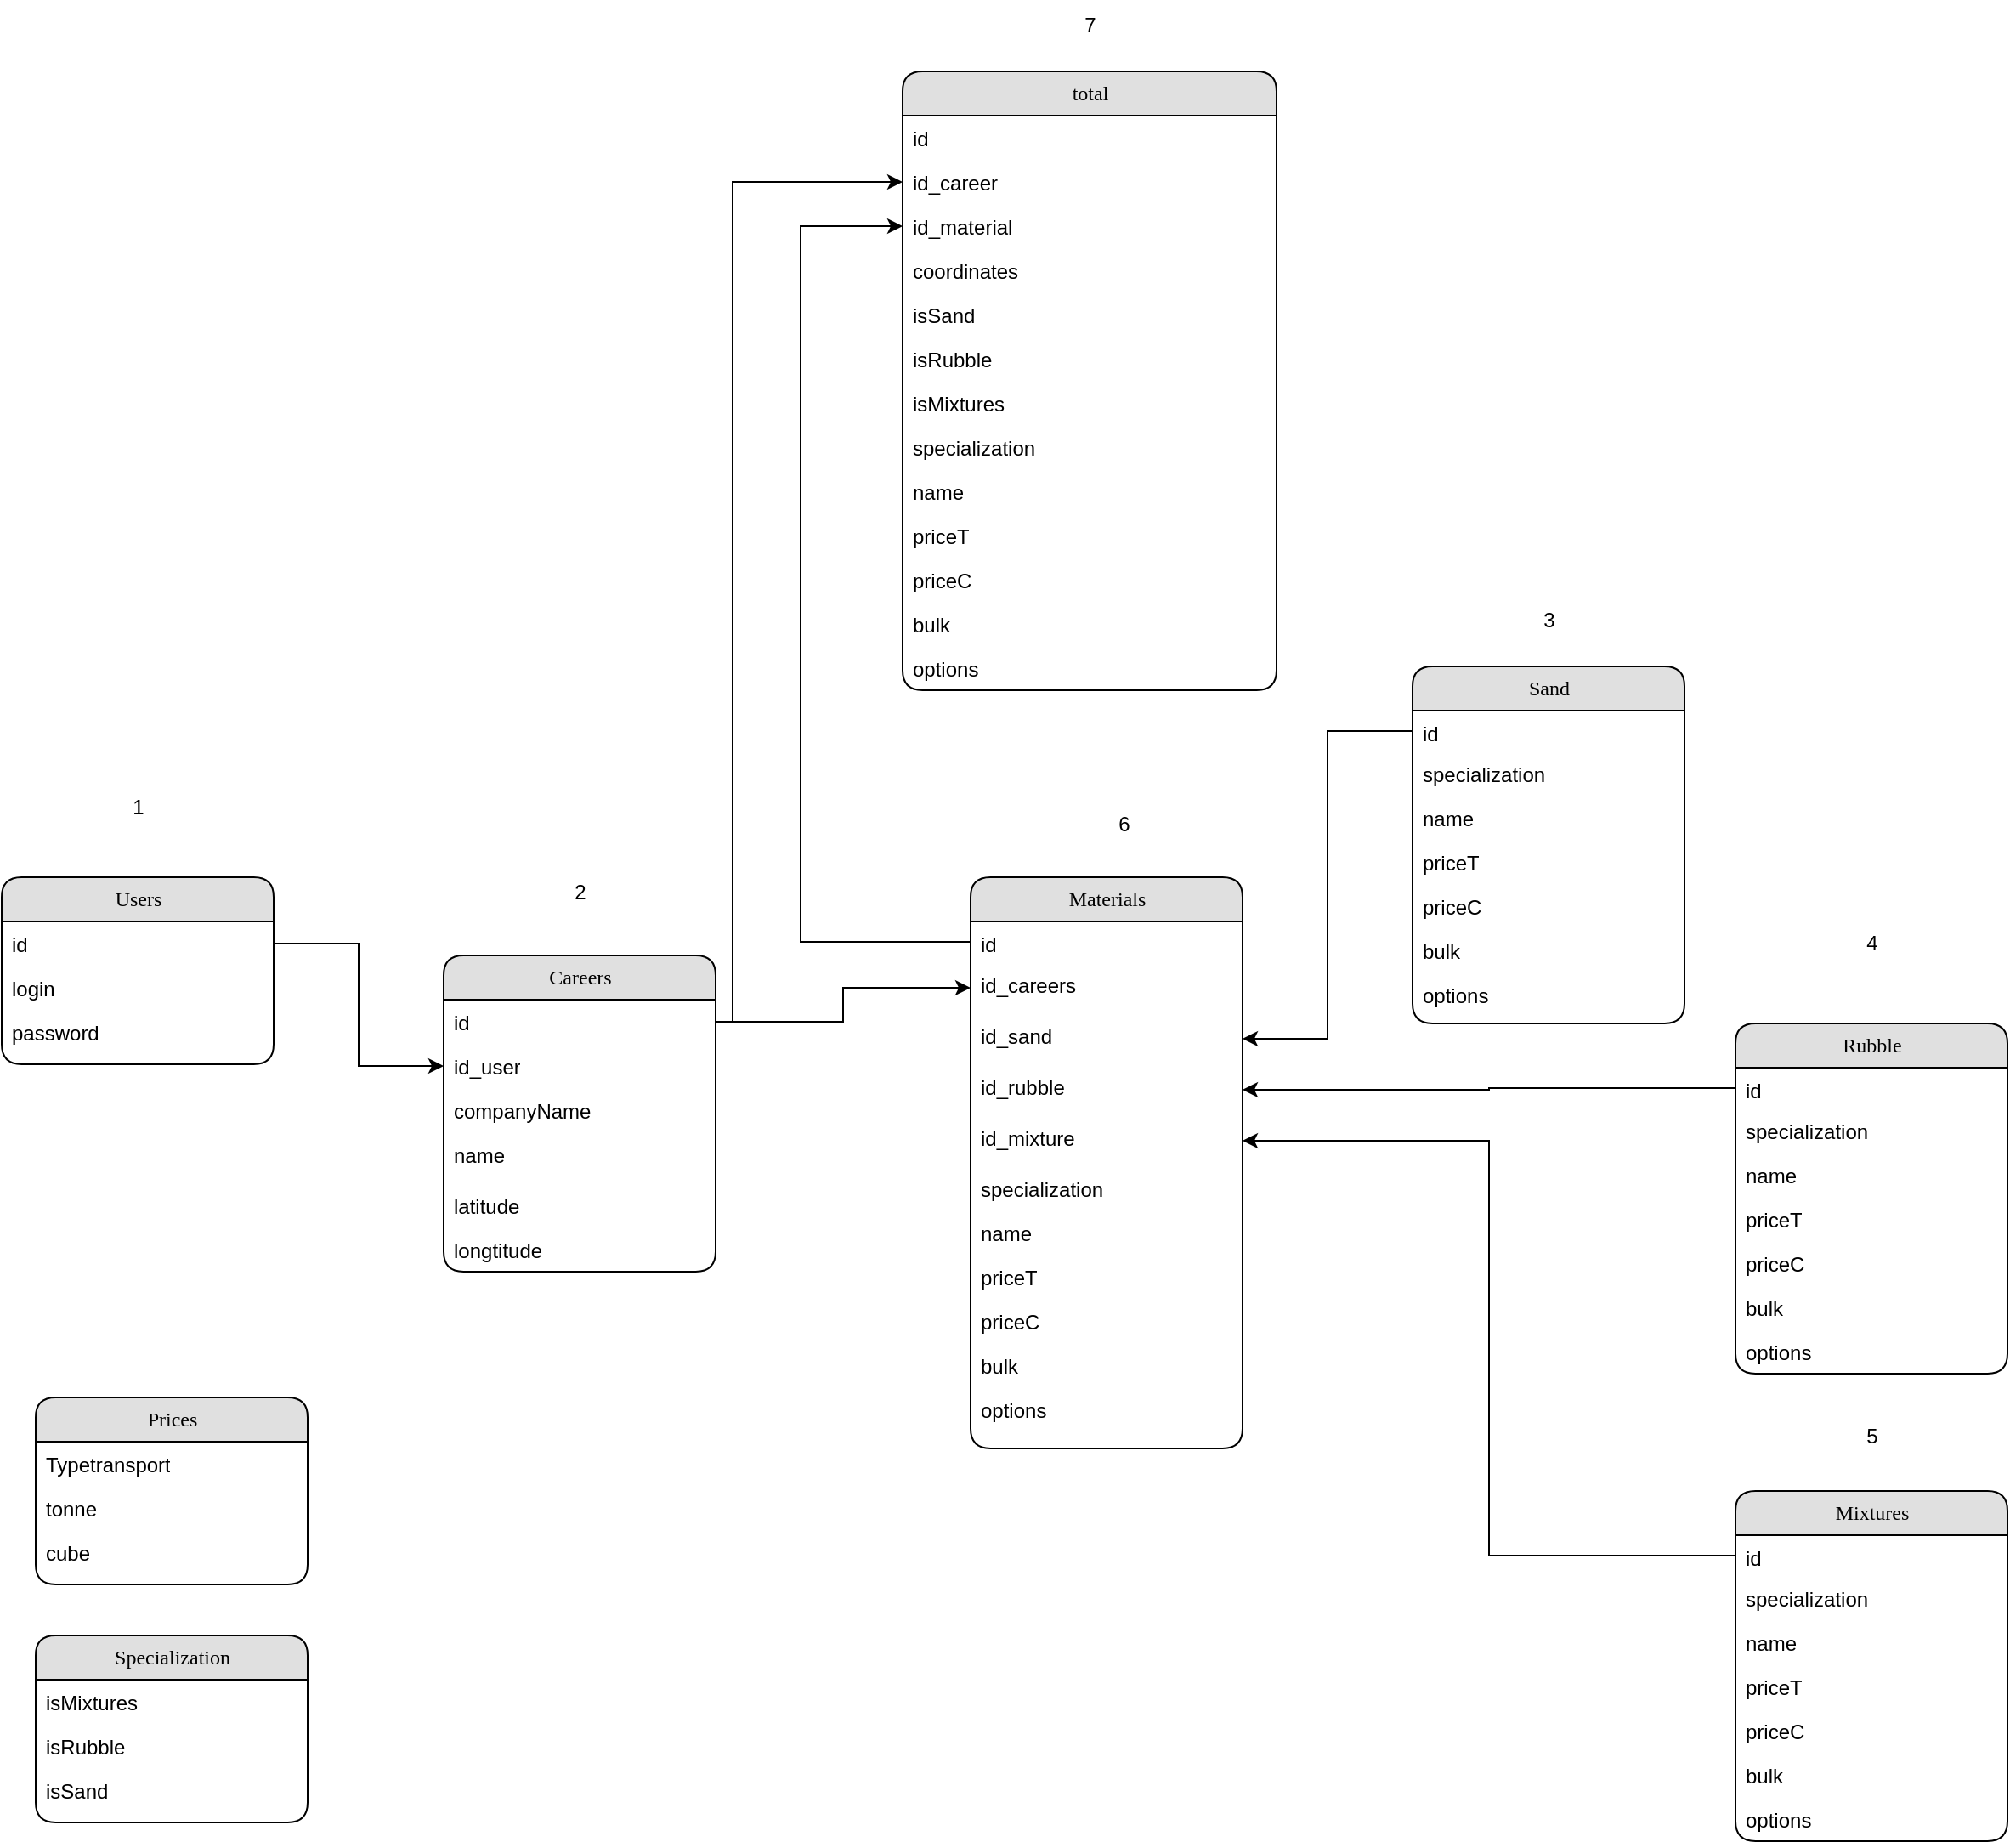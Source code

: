 <mxfile version="27.1.4">
  <diagram name="Page-1" id="b520641d-4fe3-3701-9064-5fc419738815">
    <mxGraphModel dx="1737" dy="1787" grid="1" gridSize="10" guides="1" tooltips="1" connect="1" arrows="1" fold="1" page="1" pageScale="1" pageWidth="1100" pageHeight="850" background="none" math="0" shadow="0">
      <root>
        <mxCell id="0" />
        <mxCell id="1" parent="0" />
        <mxCell id="21ea969265ad0168-6" value="Careers" style="swimlane;html=1;fontStyle=0;childLayout=stackLayout;horizontal=1;startSize=26;fillColor=#e0e0e0;horizontalStack=0;resizeParent=1;resizeLast=0;collapsible=1;marginBottom=0;swimlaneFillColor=#ffffff;align=center;rounded=1;shadow=0;comic=0;labelBackgroundColor=none;strokeWidth=1;fontFamily=Verdana;fontSize=12" parent="1" vertex="1">
          <mxGeometry x="260" y="110" width="160" height="186" as="geometry" />
        </mxCell>
        <mxCell id="21ea969265ad0168-7" value="id" style="text;html=1;strokeColor=none;fillColor=none;spacingLeft=4;spacingRight=4;whiteSpace=wrap;overflow=hidden;rotatable=0;points=[[0,0.5],[1,0.5]];portConstraint=eastwest;" parent="21ea969265ad0168-6" vertex="1">
          <mxGeometry y="26" width="160" height="26" as="geometry" />
        </mxCell>
        <mxCell id="IM_hymmsXFYvkSgC4gn_-39" value="id_user" style="text;html=1;strokeColor=none;fillColor=none;spacingLeft=4;spacingRight=4;whiteSpace=wrap;overflow=hidden;rotatable=0;points=[[0,0.5],[1,0.5]];portConstraint=eastwest;" parent="21ea969265ad0168-6" vertex="1">
          <mxGeometry y="52" width="160" height="26" as="geometry" />
        </mxCell>
        <mxCell id="21ea969265ad0168-9" value="companyName" style="text;html=1;strokeColor=none;fillColor=none;spacingLeft=4;spacingRight=4;whiteSpace=wrap;overflow=hidden;rotatable=0;points=[[0,0.5],[1,0.5]];portConstraint=eastwest;" parent="21ea969265ad0168-6" vertex="1">
          <mxGeometry y="78" width="160" height="26" as="geometry" />
        </mxCell>
        <mxCell id="21ea969265ad0168-8" value="name" style="text;html=1;strokeColor=none;fillColor=none;spacingLeft=4;spacingRight=4;whiteSpace=wrap;overflow=hidden;rotatable=0;points=[[0,0.5],[1,0.5]];portConstraint=eastwest;" parent="21ea969265ad0168-6" vertex="1">
          <mxGeometry y="104" width="160" height="30" as="geometry" />
        </mxCell>
        <mxCell id="SzOvwqK8EvKDhXpQWrAO-1" value="latitude" style="text;html=1;strokeColor=none;fillColor=none;spacingLeft=4;spacingRight=4;whiteSpace=wrap;overflow=hidden;rotatable=0;points=[[0,0.5],[1,0.5]];portConstraint=eastwest;" vertex="1" parent="21ea969265ad0168-6">
          <mxGeometry y="134" width="160" height="26" as="geometry" />
        </mxCell>
        <mxCell id="SzOvwqK8EvKDhXpQWrAO-3" value="longtitude" style="text;html=1;strokeColor=none;fillColor=none;spacingLeft=4;spacingRight=4;whiteSpace=wrap;overflow=hidden;rotatable=0;points=[[0,0.5],[1,0.5]];portConstraint=eastwest;" vertex="1" parent="21ea969265ad0168-6">
          <mxGeometry y="160" width="160" height="26" as="geometry" />
        </mxCell>
        <mxCell id="21ea969265ad0168-14" value="Specialization" style="swimlane;html=1;fontStyle=0;childLayout=stackLayout;horizontal=1;startSize=26;fillColor=#e0e0e0;horizontalStack=0;resizeParent=1;resizeLast=0;collapsible=1;marginBottom=0;swimlaneFillColor=#ffffff;align=center;rounded=1;shadow=0;comic=0;labelBackgroundColor=none;strokeWidth=1;fontFamily=Verdana;fontSize=12" parent="1" vertex="1">
          <mxGeometry x="20" y="510" width="160" height="110" as="geometry" />
        </mxCell>
        <mxCell id="1sjS8D4inH4COPw_QAbC-10" value="isMixtures" style="text;html=1;strokeColor=none;fillColor=none;spacingLeft=4;spacingRight=4;whiteSpace=wrap;overflow=hidden;rotatable=0;points=[[0,0.5],[1,0.5]];portConstraint=eastwest;" parent="21ea969265ad0168-14" vertex="1">
          <mxGeometry y="26" width="160" height="26" as="geometry" />
        </mxCell>
        <mxCell id="1sjS8D4inH4COPw_QAbC-9" value="isRubble" style="text;html=1;strokeColor=none;fillColor=none;spacingLeft=4;spacingRight=4;whiteSpace=wrap;overflow=hidden;rotatable=0;points=[[0,0.5],[1,0.5]];portConstraint=eastwest;" parent="21ea969265ad0168-14" vertex="1">
          <mxGeometry y="52" width="160" height="26" as="geometry" />
        </mxCell>
        <mxCell id="1sjS8D4inH4COPw_QAbC-8" value="isSand" style="text;html=1;strokeColor=none;fillColor=none;spacingLeft=4;spacingRight=4;whiteSpace=wrap;overflow=hidden;rotatable=0;points=[[0,0.5],[1,0.5]];portConstraint=eastwest;" parent="21ea969265ad0168-14" vertex="1">
          <mxGeometry y="78" width="160" height="26" as="geometry" />
        </mxCell>
        <mxCell id="IM_hymmsXFYvkSgC4gn_-1" value="Users" style="swimlane;html=1;fontStyle=0;childLayout=stackLayout;horizontal=1;startSize=26;fillColor=#e0e0e0;horizontalStack=0;resizeParent=1;resizeLast=0;collapsible=1;marginBottom=0;swimlaneFillColor=#ffffff;align=center;rounded=1;shadow=0;comic=0;labelBackgroundColor=none;strokeWidth=1;fontFamily=Verdana;fontSize=12" parent="1" vertex="1">
          <mxGeometry y="64" width="160" height="110" as="geometry" />
        </mxCell>
        <mxCell id="IM_hymmsXFYvkSgC4gn_-2" value="id" style="text;html=1;strokeColor=none;fillColor=none;spacingLeft=4;spacingRight=4;whiteSpace=wrap;overflow=hidden;rotatable=0;points=[[0,0.5],[1,0.5]];portConstraint=eastwest;" parent="IM_hymmsXFYvkSgC4gn_-1" vertex="1">
          <mxGeometry y="26" width="160" height="26" as="geometry" />
        </mxCell>
        <mxCell id="IM_hymmsXFYvkSgC4gn_-3" value="login" style="text;html=1;strokeColor=none;fillColor=none;spacingLeft=4;spacingRight=4;whiteSpace=wrap;overflow=hidden;rotatable=0;points=[[0,0.5],[1,0.5]];portConstraint=eastwest;" parent="IM_hymmsXFYvkSgC4gn_-1" vertex="1">
          <mxGeometry y="52" width="160" height="26" as="geometry" />
        </mxCell>
        <mxCell id="IM_hymmsXFYvkSgC4gn_-4" value="password" style="text;html=1;strokeColor=none;fillColor=none;spacingLeft=4;spacingRight=4;whiteSpace=wrap;overflow=hidden;rotatable=0;points=[[0,0.5],[1,0.5]];portConstraint=eastwest;" parent="IM_hymmsXFYvkSgC4gn_-1" vertex="1">
          <mxGeometry y="78" width="160" height="26" as="geometry" />
        </mxCell>
        <mxCell id="IM_hymmsXFYvkSgC4gn_-5" value="Sand" style="swimlane;html=1;fontStyle=0;childLayout=stackLayout;horizontal=1;startSize=26;fillColor=#e0e0e0;horizontalStack=0;resizeParent=1;resizeLast=0;collapsible=1;marginBottom=0;swimlaneFillColor=#ffffff;align=center;rounded=1;shadow=0;comic=0;labelBackgroundColor=none;strokeWidth=1;fontFamily=Verdana;fontSize=12" parent="1" vertex="1">
          <mxGeometry x="830" y="-60" width="160" height="210" as="geometry" />
        </mxCell>
        <mxCell id="IM_hymmsXFYvkSgC4gn_-72" value="id" style="text;html=1;strokeColor=none;fillColor=none;spacingLeft=4;spacingRight=4;whiteSpace=wrap;overflow=hidden;rotatable=0;points=[[0,0.5],[1,0.5]];portConstraint=eastwest;" parent="IM_hymmsXFYvkSgC4gn_-5" vertex="1">
          <mxGeometry y="26" width="160" height="24" as="geometry" />
        </mxCell>
        <mxCell id="IM_hymmsXFYvkSgC4gn_-6" value="specialization" style="text;html=1;strokeColor=none;fillColor=none;spacingLeft=4;spacingRight=4;whiteSpace=wrap;overflow=hidden;rotatable=0;points=[[0,0.5],[1,0.5]];portConstraint=eastwest;" parent="IM_hymmsXFYvkSgC4gn_-5" vertex="1">
          <mxGeometry y="50" width="160" height="26" as="geometry" />
        </mxCell>
        <mxCell id="IM_hymmsXFYvkSgC4gn_-7" value="name" style="text;html=1;strokeColor=none;fillColor=none;spacingLeft=4;spacingRight=4;whiteSpace=wrap;overflow=hidden;rotatable=0;points=[[0,0.5],[1,0.5]];portConstraint=eastwest;" parent="IM_hymmsXFYvkSgC4gn_-5" vertex="1">
          <mxGeometry y="76" width="160" height="26" as="geometry" />
        </mxCell>
        <mxCell id="IM_hymmsXFYvkSgC4gn_-8" value="priceT" style="text;html=1;strokeColor=none;fillColor=none;spacingLeft=4;spacingRight=4;whiteSpace=wrap;overflow=hidden;rotatable=0;points=[[0,0.5],[1,0.5]];portConstraint=eastwest;" parent="IM_hymmsXFYvkSgC4gn_-5" vertex="1">
          <mxGeometry y="102" width="160" height="26" as="geometry" />
        </mxCell>
        <mxCell id="IM_hymmsXFYvkSgC4gn_-9" value="priceC" style="text;html=1;strokeColor=none;fillColor=none;spacingLeft=4;spacingRight=4;whiteSpace=wrap;overflow=hidden;rotatable=0;points=[[0,0.5],[1,0.5]];portConstraint=eastwest;" parent="IM_hymmsXFYvkSgC4gn_-5" vertex="1">
          <mxGeometry y="128" width="160" height="26" as="geometry" />
        </mxCell>
        <mxCell id="IM_hymmsXFYvkSgC4gn_-23" value="bulk" style="text;html=1;strokeColor=none;fillColor=none;spacingLeft=4;spacingRight=4;whiteSpace=wrap;overflow=hidden;rotatable=0;points=[[0,0.5],[1,0.5]];portConstraint=eastwest;" parent="IM_hymmsXFYvkSgC4gn_-5" vertex="1">
          <mxGeometry y="154" width="160" height="26" as="geometry" />
        </mxCell>
        <mxCell id="IM_hymmsXFYvkSgC4gn_-24" value="options" style="text;html=1;strokeColor=none;fillColor=none;spacingLeft=4;spacingRight=4;whiteSpace=wrap;overflow=hidden;rotatable=0;points=[[0,0.5],[1,0.5]];portConstraint=eastwest;" parent="IM_hymmsXFYvkSgC4gn_-5" vertex="1">
          <mxGeometry y="180" width="160" height="24" as="geometry" />
        </mxCell>
        <mxCell id="IM_hymmsXFYvkSgC4gn_-15" value="Prices" style="swimlane;html=1;fontStyle=0;childLayout=stackLayout;horizontal=1;startSize=26;fillColor=#e0e0e0;horizontalStack=0;resizeParent=1;resizeLast=0;collapsible=1;marginBottom=0;swimlaneFillColor=#ffffff;align=center;rounded=1;shadow=0;comic=0;labelBackgroundColor=none;strokeWidth=1;fontFamily=Verdana;fontSize=12" parent="1" vertex="1">
          <mxGeometry x="20" y="370" width="160" height="110" as="geometry" />
        </mxCell>
        <mxCell id="IM_hymmsXFYvkSgC4gn_-16" value="Typetransport" style="text;html=1;strokeColor=none;fillColor=none;spacingLeft=4;spacingRight=4;whiteSpace=wrap;overflow=hidden;rotatable=0;points=[[0,0.5],[1,0.5]];portConstraint=eastwest;" parent="IM_hymmsXFYvkSgC4gn_-15" vertex="1">
          <mxGeometry y="26" width="160" height="26" as="geometry" />
        </mxCell>
        <mxCell id="IM_hymmsXFYvkSgC4gn_-17" value="tonne" style="text;html=1;strokeColor=none;fillColor=none;spacingLeft=4;spacingRight=4;whiteSpace=wrap;overflow=hidden;rotatable=0;points=[[0,0.5],[1,0.5]];portConstraint=eastwest;" parent="IM_hymmsXFYvkSgC4gn_-15" vertex="1">
          <mxGeometry y="52" width="160" height="26" as="geometry" />
        </mxCell>
        <mxCell id="IM_hymmsXFYvkSgC4gn_-18" value="cube" style="text;html=1;strokeColor=none;fillColor=none;spacingLeft=4;spacingRight=4;whiteSpace=wrap;overflow=hidden;rotatable=0;points=[[0,0.5],[1,0.5]];portConstraint=eastwest;" parent="IM_hymmsXFYvkSgC4gn_-15" vertex="1">
          <mxGeometry y="78" width="160" height="26" as="geometry" />
        </mxCell>
        <mxCell id="IM_hymmsXFYvkSgC4gn_-25" value="Rubble" style="swimlane;html=1;fontStyle=0;childLayout=stackLayout;horizontal=1;startSize=26;fillColor=#e0e0e0;horizontalStack=0;resizeParent=1;resizeLast=0;collapsible=1;marginBottom=0;swimlaneFillColor=#ffffff;align=center;rounded=1;shadow=0;comic=0;labelBackgroundColor=none;strokeWidth=1;fontFamily=Verdana;fontSize=12" parent="1" vertex="1">
          <mxGeometry x="1020" y="150" width="160" height="206" as="geometry" />
        </mxCell>
        <mxCell id="IM_hymmsXFYvkSgC4gn_-74" value="id" style="text;html=1;strokeColor=none;fillColor=none;spacingLeft=4;spacingRight=4;whiteSpace=wrap;overflow=hidden;rotatable=0;points=[[0,0.5],[1,0.5]];portConstraint=eastwest;" parent="IM_hymmsXFYvkSgC4gn_-25" vertex="1">
          <mxGeometry y="26" width="160" height="24" as="geometry" />
        </mxCell>
        <mxCell id="IM_hymmsXFYvkSgC4gn_-26" value="specialization" style="text;html=1;strokeColor=none;fillColor=none;spacingLeft=4;spacingRight=4;whiteSpace=wrap;overflow=hidden;rotatable=0;points=[[0,0.5],[1,0.5]];portConstraint=eastwest;" parent="IM_hymmsXFYvkSgC4gn_-25" vertex="1">
          <mxGeometry y="50" width="160" height="26" as="geometry" />
        </mxCell>
        <mxCell id="IM_hymmsXFYvkSgC4gn_-27" value="name" style="text;html=1;strokeColor=none;fillColor=none;spacingLeft=4;spacingRight=4;whiteSpace=wrap;overflow=hidden;rotatable=0;points=[[0,0.5],[1,0.5]];portConstraint=eastwest;" parent="IM_hymmsXFYvkSgC4gn_-25" vertex="1">
          <mxGeometry y="76" width="160" height="26" as="geometry" />
        </mxCell>
        <mxCell id="IM_hymmsXFYvkSgC4gn_-28" value="priceT" style="text;html=1;strokeColor=none;fillColor=none;spacingLeft=4;spacingRight=4;whiteSpace=wrap;overflow=hidden;rotatable=0;points=[[0,0.5],[1,0.5]];portConstraint=eastwest;" parent="IM_hymmsXFYvkSgC4gn_-25" vertex="1">
          <mxGeometry y="102" width="160" height="26" as="geometry" />
        </mxCell>
        <mxCell id="IM_hymmsXFYvkSgC4gn_-29" value="priceC" style="text;html=1;strokeColor=none;fillColor=none;spacingLeft=4;spacingRight=4;whiteSpace=wrap;overflow=hidden;rotatable=0;points=[[0,0.5],[1,0.5]];portConstraint=eastwest;" parent="IM_hymmsXFYvkSgC4gn_-25" vertex="1">
          <mxGeometry y="128" width="160" height="26" as="geometry" />
        </mxCell>
        <mxCell id="IM_hymmsXFYvkSgC4gn_-30" value="bulk" style="text;html=1;strokeColor=none;fillColor=none;spacingLeft=4;spacingRight=4;whiteSpace=wrap;overflow=hidden;rotatable=0;points=[[0,0.5],[1,0.5]];portConstraint=eastwest;" parent="IM_hymmsXFYvkSgC4gn_-25" vertex="1">
          <mxGeometry y="154" width="160" height="26" as="geometry" />
        </mxCell>
        <mxCell id="IM_hymmsXFYvkSgC4gn_-31" value="options" style="text;html=1;strokeColor=none;fillColor=none;spacingLeft=4;spacingRight=4;whiteSpace=wrap;overflow=hidden;rotatable=0;points=[[0,0.5],[1,0.5]];portConstraint=eastwest;" parent="IM_hymmsXFYvkSgC4gn_-25" vertex="1">
          <mxGeometry y="180" width="160" height="26" as="geometry" />
        </mxCell>
        <mxCell id="IM_hymmsXFYvkSgC4gn_-32" value="Mixtures" style="swimlane;html=1;fontStyle=0;childLayout=stackLayout;horizontal=1;startSize=26;fillColor=#e0e0e0;horizontalStack=0;resizeParent=1;resizeLast=0;collapsible=1;marginBottom=0;swimlaneFillColor=#ffffff;align=center;rounded=1;shadow=0;comic=0;labelBackgroundColor=none;strokeWidth=1;fontFamily=Verdana;fontSize=12" parent="1" vertex="1">
          <mxGeometry x="1020" y="425" width="160" height="206" as="geometry" />
        </mxCell>
        <mxCell id="IM_hymmsXFYvkSgC4gn_-73" value="id" style="text;html=1;strokeColor=none;fillColor=none;spacingLeft=4;spacingRight=4;whiteSpace=wrap;overflow=hidden;rotatable=0;points=[[0,0.5],[1,0.5]];portConstraint=eastwest;" parent="IM_hymmsXFYvkSgC4gn_-32" vertex="1">
          <mxGeometry y="26" width="160" height="24" as="geometry" />
        </mxCell>
        <mxCell id="IM_hymmsXFYvkSgC4gn_-33" value="specialization" style="text;html=1;strokeColor=none;fillColor=none;spacingLeft=4;spacingRight=4;whiteSpace=wrap;overflow=hidden;rotatable=0;points=[[0,0.5],[1,0.5]];portConstraint=eastwest;" parent="IM_hymmsXFYvkSgC4gn_-32" vertex="1">
          <mxGeometry y="50" width="160" height="26" as="geometry" />
        </mxCell>
        <mxCell id="IM_hymmsXFYvkSgC4gn_-34" value="name" style="text;html=1;strokeColor=none;fillColor=none;spacingLeft=4;spacingRight=4;whiteSpace=wrap;overflow=hidden;rotatable=0;points=[[0,0.5],[1,0.5]];portConstraint=eastwest;" parent="IM_hymmsXFYvkSgC4gn_-32" vertex="1">
          <mxGeometry y="76" width="160" height="26" as="geometry" />
        </mxCell>
        <mxCell id="IM_hymmsXFYvkSgC4gn_-35" value="priceT" style="text;html=1;strokeColor=none;fillColor=none;spacingLeft=4;spacingRight=4;whiteSpace=wrap;overflow=hidden;rotatable=0;points=[[0,0.5],[1,0.5]];portConstraint=eastwest;" parent="IM_hymmsXFYvkSgC4gn_-32" vertex="1">
          <mxGeometry y="102" width="160" height="26" as="geometry" />
        </mxCell>
        <mxCell id="IM_hymmsXFYvkSgC4gn_-36" value="priceC" style="text;html=1;strokeColor=none;fillColor=none;spacingLeft=4;spacingRight=4;whiteSpace=wrap;overflow=hidden;rotatable=0;points=[[0,0.5],[1,0.5]];portConstraint=eastwest;" parent="IM_hymmsXFYvkSgC4gn_-32" vertex="1">
          <mxGeometry y="128" width="160" height="26" as="geometry" />
        </mxCell>
        <mxCell id="IM_hymmsXFYvkSgC4gn_-37" value="bulk" style="text;html=1;strokeColor=none;fillColor=none;spacingLeft=4;spacingRight=4;whiteSpace=wrap;overflow=hidden;rotatable=0;points=[[0,0.5],[1,0.5]];portConstraint=eastwest;" parent="IM_hymmsXFYvkSgC4gn_-32" vertex="1">
          <mxGeometry y="154" width="160" height="26" as="geometry" />
        </mxCell>
        <mxCell id="IM_hymmsXFYvkSgC4gn_-38" value="options" style="text;html=1;strokeColor=none;fillColor=none;spacingLeft=4;spacingRight=4;whiteSpace=wrap;overflow=hidden;rotatable=0;points=[[0,0.5],[1,0.5]];portConstraint=eastwest;" parent="IM_hymmsXFYvkSgC4gn_-32" vertex="1">
          <mxGeometry y="180" width="160" height="26" as="geometry" />
        </mxCell>
        <mxCell id="IM_hymmsXFYvkSgC4gn_-41" style="edgeStyle=orthogonalEdgeStyle;rounded=0;orthogonalLoop=1;jettySize=auto;html=1;" parent="1" source="IM_hymmsXFYvkSgC4gn_-2" target="IM_hymmsXFYvkSgC4gn_-39" edge="1">
          <mxGeometry relative="1" as="geometry" />
        </mxCell>
        <mxCell id="IM_hymmsXFYvkSgC4gn_-42" value="total" style="swimlane;html=1;fontStyle=0;childLayout=stackLayout;horizontal=1;startSize=26;fillColor=#e0e0e0;horizontalStack=0;resizeParent=1;resizeLast=0;collapsible=1;marginBottom=0;swimlaneFillColor=#ffffff;align=center;rounded=1;shadow=0;comic=0;labelBackgroundColor=none;strokeWidth=1;fontFamily=Verdana;fontSize=12" parent="1" vertex="1">
          <mxGeometry x="530" y="-410" width="220" height="364" as="geometry">
            <mxRectangle x="490" y="550" width="70" height="30" as="alternateBounds" />
          </mxGeometry>
        </mxCell>
        <mxCell id="IM_hymmsXFYvkSgC4gn_-43" value="id" style="text;html=1;strokeColor=none;fillColor=none;spacingLeft=4;spacingRight=4;whiteSpace=wrap;overflow=hidden;rotatable=0;points=[[0,0.5],[1,0.5]];portConstraint=eastwest;" parent="IM_hymmsXFYvkSgC4gn_-42" vertex="1">
          <mxGeometry y="26" width="220" height="26" as="geometry" />
        </mxCell>
        <mxCell id="IM_hymmsXFYvkSgC4gn_-46" value="id_career" style="text;html=1;strokeColor=none;fillColor=none;spacingLeft=4;spacingRight=4;whiteSpace=wrap;overflow=hidden;rotatable=0;points=[[0,0.5],[1,0.5]];portConstraint=eastwest;" parent="IM_hymmsXFYvkSgC4gn_-42" vertex="1">
          <mxGeometry y="52" width="220" height="26" as="geometry" />
        </mxCell>
        <mxCell id="IM_hymmsXFYvkSgC4gn_-50" value="id_material" style="text;html=1;strokeColor=none;fillColor=none;spacingLeft=4;spacingRight=4;whiteSpace=wrap;overflow=hidden;rotatable=0;points=[[0,0.5],[1,0.5]];portConstraint=eastwest;" parent="IM_hymmsXFYvkSgC4gn_-42" vertex="1">
          <mxGeometry y="78" width="220" height="26" as="geometry" />
        </mxCell>
        <mxCell id="SzOvwqK8EvKDhXpQWrAO-2" value="coordinates" style="text;html=1;strokeColor=none;fillColor=none;spacingLeft=4;spacingRight=4;whiteSpace=wrap;overflow=hidden;rotatable=0;points=[[0,0.5],[1,0.5]];portConstraint=eastwest;" vertex="1" parent="IM_hymmsXFYvkSgC4gn_-42">
          <mxGeometry y="104" width="220" height="26" as="geometry" />
        </mxCell>
        <mxCell id="21ea969265ad0168-15" value="isSand" style="text;html=1;strokeColor=none;fillColor=none;spacingLeft=4;spacingRight=4;whiteSpace=wrap;overflow=hidden;rotatable=0;points=[[0,0.5],[1,0.5]];portConstraint=eastwest;" parent="IM_hymmsXFYvkSgC4gn_-42" vertex="1">
          <mxGeometry y="130" width="220" height="26" as="geometry" />
        </mxCell>
        <mxCell id="21ea969265ad0168-16" value="isRubble" style="text;html=1;strokeColor=none;fillColor=none;spacingLeft=4;spacingRight=4;whiteSpace=wrap;overflow=hidden;rotatable=0;points=[[0,0.5],[1,0.5]];portConstraint=eastwest;" parent="IM_hymmsXFYvkSgC4gn_-42" vertex="1">
          <mxGeometry y="156" width="220" height="26" as="geometry" />
        </mxCell>
        <mxCell id="21ea969265ad0168-17" value="isMixtures" style="text;html=1;strokeColor=none;fillColor=none;spacingLeft=4;spacingRight=4;whiteSpace=wrap;overflow=hidden;rotatable=0;points=[[0,0.5],[1,0.5]];portConstraint=eastwest;" parent="IM_hymmsXFYvkSgC4gn_-42" vertex="1">
          <mxGeometry y="182" width="220" height="26" as="geometry" />
        </mxCell>
        <mxCell id="IM_hymmsXFYvkSgC4gn_-54" value="specialization" style="text;html=1;strokeColor=none;fillColor=none;spacingLeft=4;spacingRight=4;whiteSpace=wrap;overflow=hidden;rotatable=0;points=[[0,0.5],[1,0.5]];portConstraint=eastwest;" parent="IM_hymmsXFYvkSgC4gn_-42" vertex="1">
          <mxGeometry y="208" width="220" height="26" as="geometry" />
        </mxCell>
        <mxCell id="IM_hymmsXFYvkSgC4gn_-53" value="name" style="text;html=1;strokeColor=none;fillColor=none;spacingLeft=4;spacingRight=4;whiteSpace=wrap;overflow=hidden;rotatable=0;points=[[0,0.5],[1,0.5]];portConstraint=eastwest;" parent="IM_hymmsXFYvkSgC4gn_-42" vertex="1">
          <mxGeometry y="234" width="220" height="26" as="geometry" />
        </mxCell>
        <mxCell id="IM_hymmsXFYvkSgC4gn_-52" value="priceT" style="text;html=1;strokeColor=none;fillColor=none;spacingLeft=4;spacingRight=4;whiteSpace=wrap;overflow=hidden;rotatable=0;points=[[0,0.5],[1,0.5]];portConstraint=eastwest;" parent="IM_hymmsXFYvkSgC4gn_-42" vertex="1">
          <mxGeometry y="260" width="220" height="26" as="geometry" />
        </mxCell>
        <mxCell id="IM_hymmsXFYvkSgC4gn_-51" value="priceC" style="text;html=1;strokeColor=none;fillColor=none;spacingLeft=4;spacingRight=4;whiteSpace=wrap;overflow=hidden;rotatable=0;points=[[0,0.5],[1,0.5]];portConstraint=eastwest;" parent="IM_hymmsXFYvkSgC4gn_-42" vertex="1">
          <mxGeometry y="286" width="220" height="26" as="geometry" />
        </mxCell>
        <mxCell id="IM_hymmsXFYvkSgC4gn_-56" value="bulk" style="text;html=1;strokeColor=none;fillColor=none;spacingLeft=4;spacingRight=4;whiteSpace=wrap;overflow=hidden;rotatable=0;points=[[0,0.5],[1,0.5]];portConstraint=eastwest;" parent="IM_hymmsXFYvkSgC4gn_-42" vertex="1">
          <mxGeometry y="312" width="220" height="26" as="geometry" />
        </mxCell>
        <mxCell id="IM_hymmsXFYvkSgC4gn_-57" value="options" style="text;html=1;strokeColor=none;fillColor=none;spacingLeft=4;spacingRight=4;whiteSpace=wrap;overflow=hidden;rotatable=0;points=[[0,0.5],[1,0.5]];portConstraint=eastwest;" parent="IM_hymmsXFYvkSgC4gn_-42" vertex="1">
          <mxGeometry y="338" width="220" height="26" as="geometry" />
        </mxCell>
        <mxCell id="IM_hymmsXFYvkSgC4gn_-58" value="Materials" style="swimlane;html=1;fontStyle=0;childLayout=stackLayout;horizontal=1;startSize=26;fillColor=#e0e0e0;horizontalStack=0;resizeParent=1;resizeLast=0;collapsible=1;marginBottom=0;swimlaneFillColor=#ffffff;align=center;rounded=1;shadow=0;comic=0;labelBackgroundColor=none;strokeWidth=1;fontFamily=Verdana;fontSize=12" parent="1" vertex="1">
          <mxGeometry x="570" y="64" width="160" height="336" as="geometry" />
        </mxCell>
        <mxCell id="IM_hymmsXFYvkSgC4gn_-65" value="id" style="text;html=1;strokeColor=none;fillColor=none;spacingLeft=4;spacingRight=4;whiteSpace=wrap;overflow=hidden;rotatable=0;points=[[0,0.5],[1,0.5]];portConstraint=eastwest;" parent="IM_hymmsXFYvkSgC4gn_-58" vertex="1">
          <mxGeometry y="26" width="160" height="24" as="geometry" />
        </mxCell>
        <mxCell id="IM_hymmsXFYvkSgC4gn_-66" value="id_careers" style="text;html=1;strokeColor=none;fillColor=none;spacingLeft=4;spacingRight=4;whiteSpace=wrap;overflow=hidden;rotatable=0;points=[[0,0.5],[1,0.5]];portConstraint=eastwest;" parent="IM_hymmsXFYvkSgC4gn_-58" vertex="1">
          <mxGeometry y="50" width="160" height="30" as="geometry" />
        </mxCell>
        <mxCell id="IM_hymmsXFYvkSgC4gn_-69" value="id_sand" style="text;html=1;strokeColor=none;fillColor=none;spacingLeft=4;spacingRight=4;whiteSpace=wrap;overflow=hidden;rotatable=0;points=[[0,0.5],[1,0.5]];portConstraint=eastwest;" parent="IM_hymmsXFYvkSgC4gn_-58" vertex="1">
          <mxGeometry y="80" width="160" height="30" as="geometry" />
        </mxCell>
        <mxCell id="IM_hymmsXFYvkSgC4gn_-70" value="id_rubble" style="text;html=1;strokeColor=none;fillColor=none;spacingLeft=4;spacingRight=4;whiteSpace=wrap;overflow=hidden;rotatable=0;points=[[0,0.5],[1,0.5]];portConstraint=eastwest;" parent="IM_hymmsXFYvkSgC4gn_-58" vertex="1">
          <mxGeometry y="110" width="160" height="30" as="geometry" />
        </mxCell>
        <mxCell id="IM_hymmsXFYvkSgC4gn_-71" value="id_mixture" style="text;html=1;strokeColor=none;fillColor=none;spacingLeft=4;spacingRight=4;whiteSpace=wrap;overflow=hidden;rotatable=0;points=[[0,0.5],[1,0.5]];portConstraint=eastwest;" parent="IM_hymmsXFYvkSgC4gn_-58" vertex="1">
          <mxGeometry y="140" width="160" height="30" as="geometry" />
        </mxCell>
        <mxCell id="IM_hymmsXFYvkSgC4gn_-59" value="specialization" style="text;html=1;strokeColor=none;fillColor=none;spacingLeft=4;spacingRight=4;whiteSpace=wrap;overflow=hidden;rotatable=0;points=[[0,0.5],[1,0.5]];portConstraint=eastwest;" parent="IM_hymmsXFYvkSgC4gn_-58" vertex="1">
          <mxGeometry y="170" width="160" height="26" as="geometry" />
        </mxCell>
        <mxCell id="IM_hymmsXFYvkSgC4gn_-60" value="name" style="text;html=1;strokeColor=none;fillColor=none;spacingLeft=4;spacingRight=4;whiteSpace=wrap;overflow=hidden;rotatable=0;points=[[0,0.5],[1,0.5]];portConstraint=eastwest;" parent="IM_hymmsXFYvkSgC4gn_-58" vertex="1">
          <mxGeometry y="196" width="160" height="26" as="geometry" />
        </mxCell>
        <mxCell id="IM_hymmsXFYvkSgC4gn_-61" value="priceT" style="text;html=1;strokeColor=none;fillColor=none;spacingLeft=4;spacingRight=4;whiteSpace=wrap;overflow=hidden;rotatable=0;points=[[0,0.5],[1,0.5]];portConstraint=eastwest;" parent="IM_hymmsXFYvkSgC4gn_-58" vertex="1">
          <mxGeometry y="222" width="160" height="26" as="geometry" />
        </mxCell>
        <mxCell id="IM_hymmsXFYvkSgC4gn_-62" value="priceC" style="text;html=1;strokeColor=none;fillColor=none;spacingLeft=4;spacingRight=4;whiteSpace=wrap;overflow=hidden;rotatable=0;points=[[0,0.5],[1,0.5]];portConstraint=eastwest;" parent="IM_hymmsXFYvkSgC4gn_-58" vertex="1">
          <mxGeometry y="248" width="160" height="26" as="geometry" />
        </mxCell>
        <mxCell id="IM_hymmsXFYvkSgC4gn_-63" value="bulk" style="text;html=1;strokeColor=none;fillColor=none;spacingLeft=4;spacingRight=4;whiteSpace=wrap;overflow=hidden;rotatable=0;points=[[0,0.5],[1,0.5]];portConstraint=eastwest;" parent="IM_hymmsXFYvkSgC4gn_-58" vertex="1">
          <mxGeometry y="274" width="160" height="26" as="geometry" />
        </mxCell>
        <mxCell id="IM_hymmsXFYvkSgC4gn_-64" value="options" style="text;html=1;strokeColor=none;fillColor=none;spacingLeft=4;spacingRight=4;whiteSpace=wrap;overflow=hidden;rotatable=0;points=[[0,0.5],[1,0.5]];portConstraint=eastwest;" parent="IM_hymmsXFYvkSgC4gn_-58" vertex="1">
          <mxGeometry y="300" width="160" height="26" as="geometry" />
        </mxCell>
        <mxCell id="IM_hymmsXFYvkSgC4gn_-67" style="edgeStyle=orthogonalEdgeStyle;rounded=0;orthogonalLoop=1;jettySize=auto;html=1;" parent="1" source="21ea969265ad0168-7" target="IM_hymmsXFYvkSgC4gn_-66" edge="1">
          <mxGeometry relative="1" as="geometry" />
        </mxCell>
        <mxCell id="IM_hymmsXFYvkSgC4gn_-75" style="edgeStyle=orthogonalEdgeStyle;rounded=0;orthogonalLoop=1;jettySize=auto;html=1;entryX=1;entryY=0.5;entryDx=0;entryDy=0;" parent="1" source="IM_hymmsXFYvkSgC4gn_-72" target="IM_hymmsXFYvkSgC4gn_-69" edge="1">
          <mxGeometry relative="1" as="geometry" />
        </mxCell>
        <mxCell id="IM_hymmsXFYvkSgC4gn_-77" style="edgeStyle=orthogonalEdgeStyle;rounded=0;orthogonalLoop=1;jettySize=auto;html=1;entryX=1;entryY=0.5;entryDx=0;entryDy=0;" parent="1" source="IM_hymmsXFYvkSgC4gn_-74" target="IM_hymmsXFYvkSgC4gn_-70" edge="1">
          <mxGeometry relative="1" as="geometry" />
        </mxCell>
        <mxCell id="IM_hymmsXFYvkSgC4gn_-78" style="edgeStyle=orthogonalEdgeStyle;rounded=0;orthogonalLoop=1;jettySize=auto;html=1;entryX=1;entryY=0.5;entryDx=0;entryDy=0;" parent="1" source="IM_hymmsXFYvkSgC4gn_-73" target="IM_hymmsXFYvkSgC4gn_-71" edge="1">
          <mxGeometry relative="1" as="geometry" />
        </mxCell>
        <mxCell id="IM_hymmsXFYvkSgC4gn_-81" style="edgeStyle=orthogonalEdgeStyle;rounded=0;orthogonalLoop=1;jettySize=auto;html=1;entryX=0;entryY=0.5;entryDx=0;entryDy=0;" parent="1" source="IM_hymmsXFYvkSgC4gn_-65" target="IM_hymmsXFYvkSgC4gn_-50" edge="1">
          <mxGeometry relative="1" as="geometry">
            <Array as="points">
              <mxPoint x="470" y="102" />
              <mxPoint x="470" y="-319" />
            </Array>
          </mxGeometry>
        </mxCell>
        <mxCell id="IM_hymmsXFYvkSgC4gn_-82" style="edgeStyle=orthogonalEdgeStyle;rounded=0;orthogonalLoop=1;jettySize=auto;html=1;entryX=0;entryY=0.5;entryDx=0;entryDy=0;" parent="1" source="21ea969265ad0168-7" target="IM_hymmsXFYvkSgC4gn_-46" edge="1">
          <mxGeometry relative="1" as="geometry">
            <Array as="points">
              <mxPoint x="430" y="149" />
              <mxPoint x="430" y="-345" />
            </Array>
          </mxGeometry>
        </mxCell>
        <mxCell id="1sjS8D4inH4COPw_QAbC-1" value="1" style="text;html=1;align=center;verticalAlign=middle;resizable=0;points=[];autosize=1;strokeColor=none;fillColor=none;" parent="1" vertex="1">
          <mxGeometry x="65" y="8" width="30" height="30" as="geometry" />
        </mxCell>
        <mxCell id="1sjS8D4inH4COPw_QAbC-2" value="2" style="text;html=1;align=center;verticalAlign=middle;resizable=0;points=[];autosize=1;strokeColor=none;fillColor=none;" parent="1" vertex="1">
          <mxGeometry x="325" y="58" width="30" height="30" as="geometry" />
        </mxCell>
        <mxCell id="1sjS8D4inH4COPw_QAbC-3" value="3" style="text;html=1;align=center;verticalAlign=middle;resizable=0;points=[];autosize=1;strokeColor=none;fillColor=none;" parent="1" vertex="1">
          <mxGeometry x="895" y="-102" width="30" height="30" as="geometry" />
        </mxCell>
        <mxCell id="1sjS8D4inH4COPw_QAbC-4" value="4" style="text;html=1;align=center;verticalAlign=middle;resizable=0;points=[];autosize=1;strokeColor=none;fillColor=none;" parent="1" vertex="1">
          <mxGeometry x="1085" y="88" width="30" height="30" as="geometry" />
        </mxCell>
        <mxCell id="1sjS8D4inH4COPw_QAbC-5" value="5" style="text;html=1;align=center;verticalAlign=middle;resizable=0;points=[];autosize=1;strokeColor=none;fillColor=none;" parent="1" vertex="1">
          <mxGeometry x="1085" y="378" width="30" height="30" as="geometry" />
        </mxCell>
        <mxCell id="1sjS8D4inH4COPw_QAbC-6" value="6" style="text;html=1;align=center;verticalAlign=middle;resizable=0;points=[];autosize=1;strokeColor=none;fillColor=none;" parent="1" vertex="1">
          <mxGeometry x="645" y="18" width="30" height="30" as="geometry" />
        </mxCell>
        <mxCell id="1sjS8D4inH4COPw_QAbC-7" value="7" style="text;html=1;align=center;verticalAlign=middle;resizable=0;points=[];autosize=1;strokeColor=none;fillColor=none;" parent="1" vertex="1">
          <mxGeometry x="625" y="-452" width="30" height="30" as="geometry" />
        </mxCell>
      </root>
    </mxGraphModel>
  </diagram>
</mxfile>
